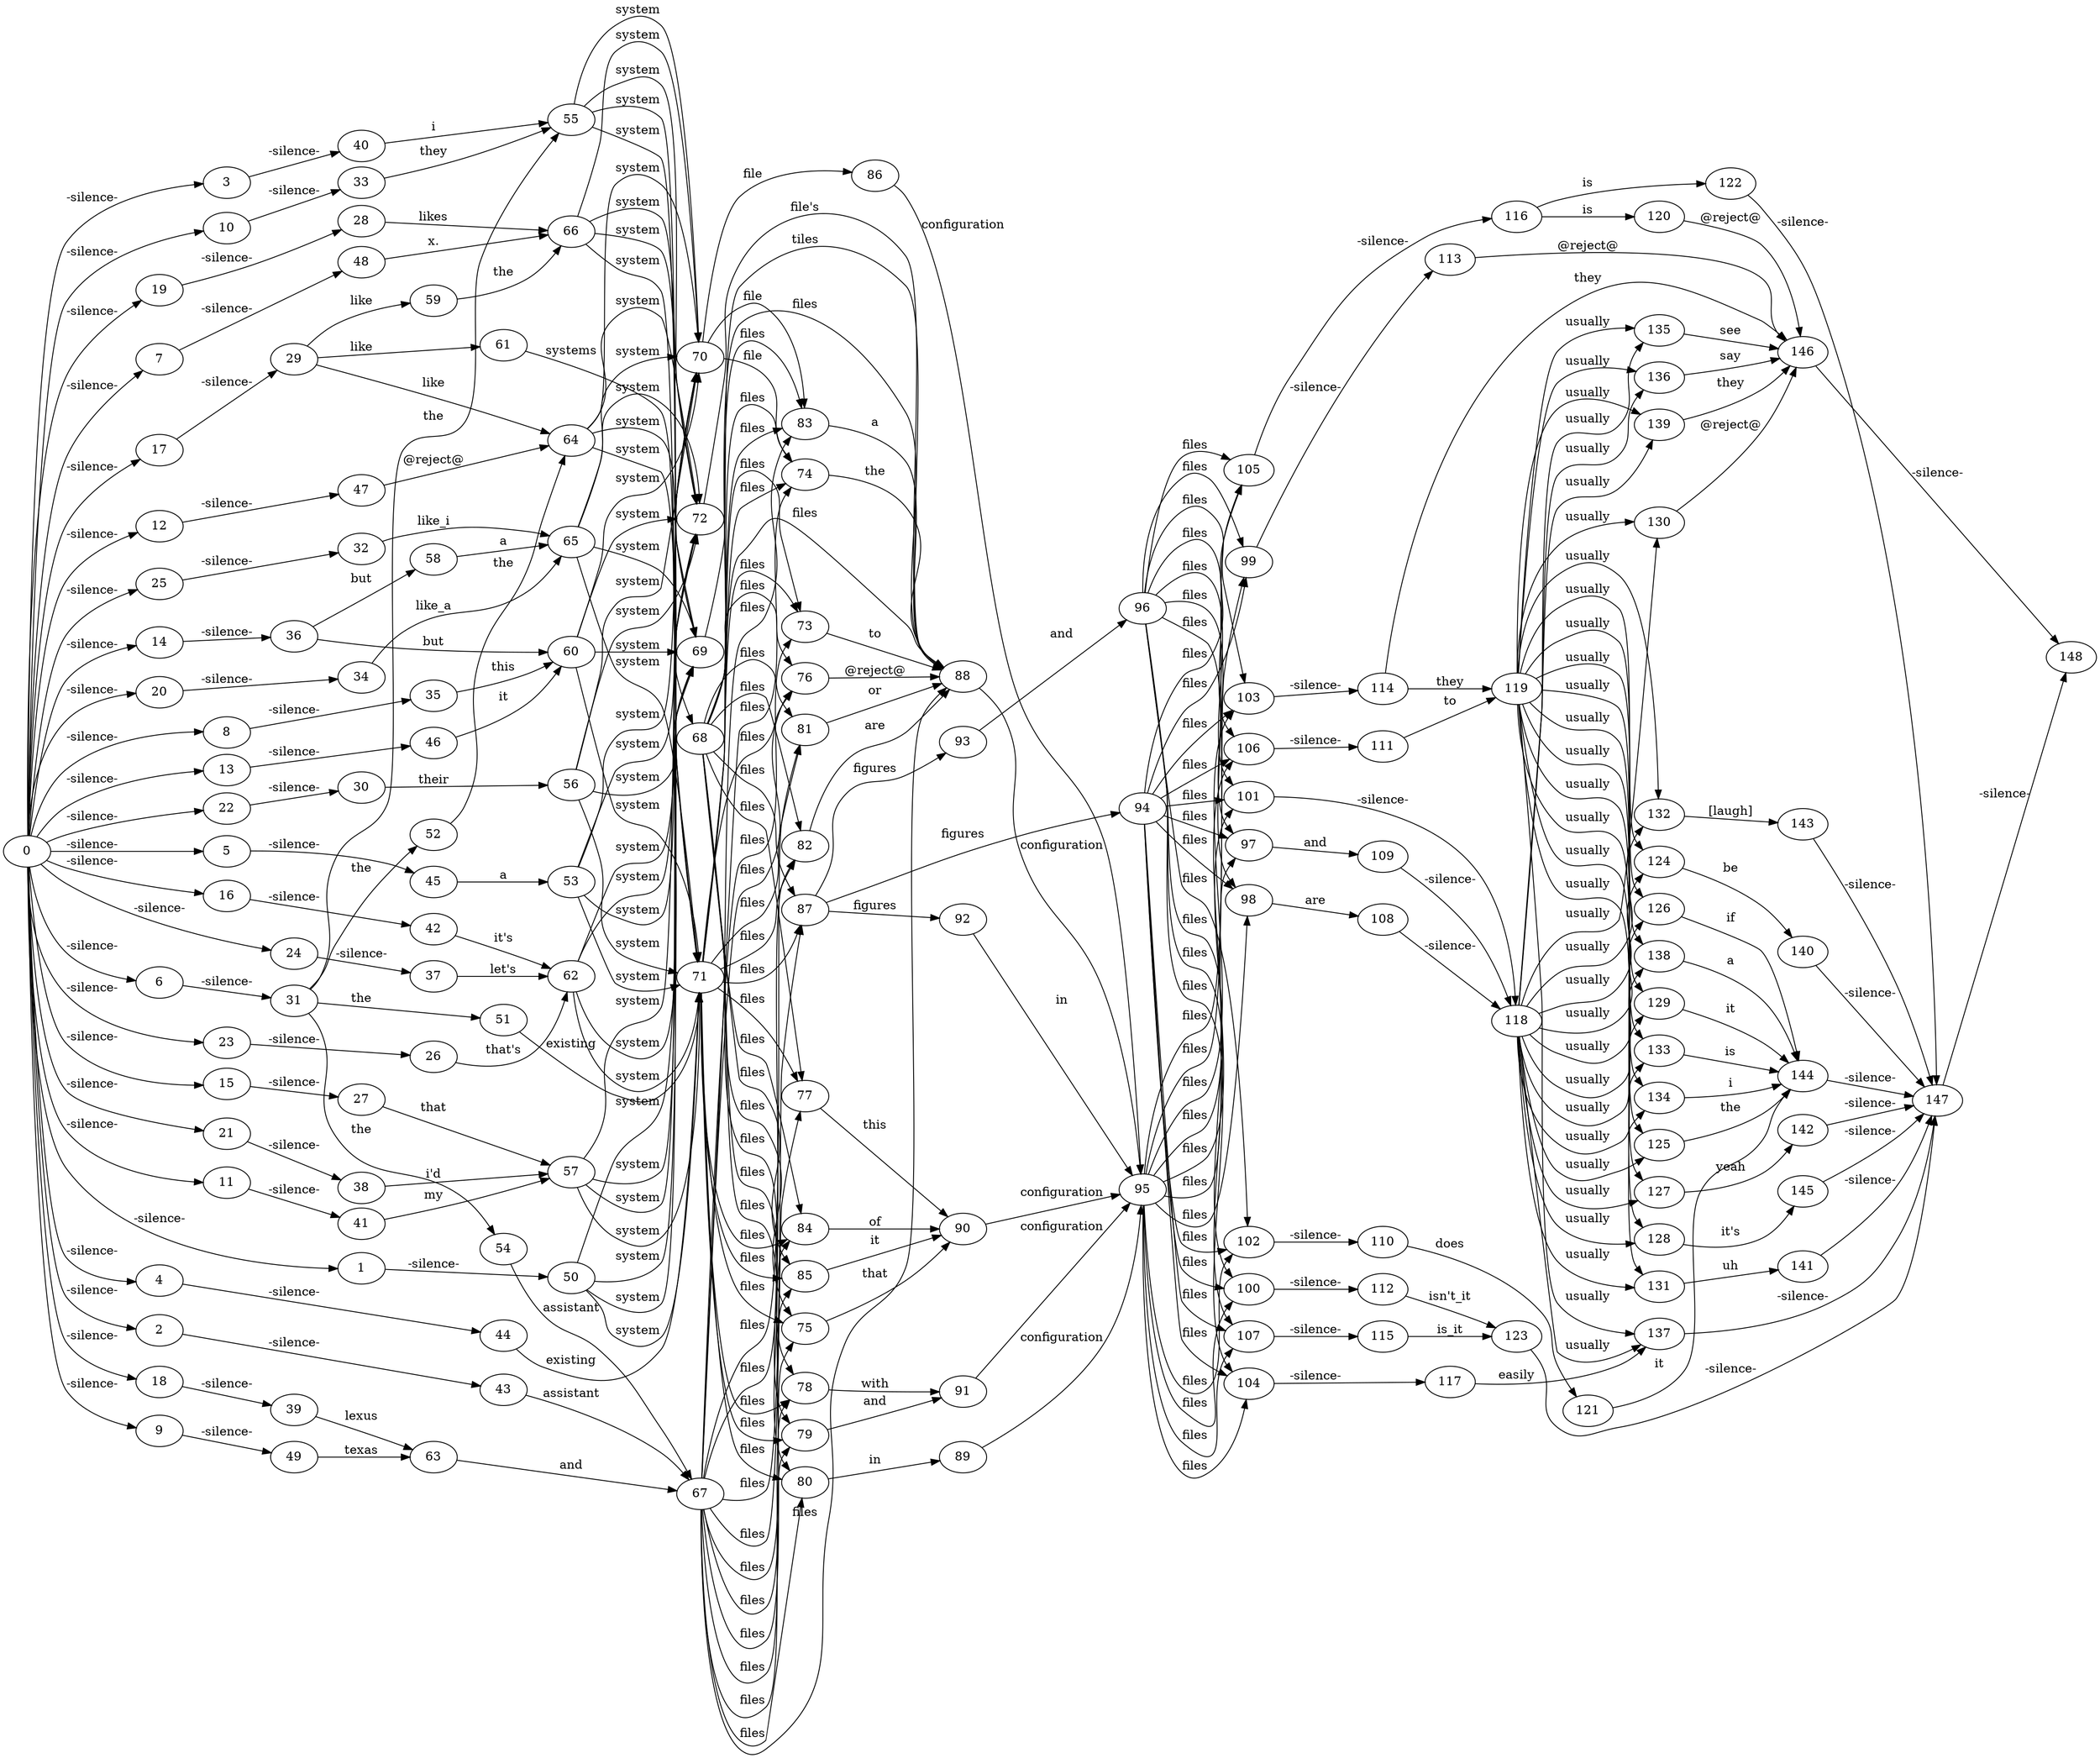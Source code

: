 digraph g {
    rankdir="LR"
0 -> 1  [label = "-silence-"]
0 -> 2  [label = "-silence-"]
0 -> 3  [label = "-silence-"]
0 -> 4  [label = "-silence-"]
0 -> 5  [label = "-silence-"]
0 -> 6  [label = "-silence-"]
0 -> 7  [label = "-silence-"]
0 -> 8  [label = "-silence-"]
0 -> 9  [label = "-silence-"]
0 -> 10  [label = "-silence-"]
0 -> 11  [label = "-silence-"]
0 -> 12  [label = "-silence-"]
0 -> 13  [label = "-silence-"]
0 -> 14  [label = "-silence-"]
0 -> 15  [label = "-silence-"]
0 -> 16  [label = "-silence-"]
0 -> 17  [label = "-silence-"]
0 -> 18  [label = "-silence-"]
0 -> 19  [label = "-silence-"]
0 -> 20  [label = "-silence-"]
0 -> 21  [label = "-silence-"]
0 -> 22  [label = "-silence-"]
0 -> 23  [label = "-silence-"]
0 -> 24  [label = "-silence-"]
0 -> 25  [label = "-silence-"]
1 -> 50  [label = "-silence-"]
2 -> 43  [label = "-silence-"]
3 -> 40  [label = "-silence-"]
4 -> 44  [label = "-silence-"]
5 -> 45  [label = "-silence-"]
6 -> 31  [label = "-silence-"]
7 -> 48  [label = "-silence-"]
8 -> 35  [label = "-silence-"]
9 -> 49  [label = "-silence-"]
10 -> 33  [label = "-silence-"]
11 -> 41  [label = "-silence-"]
12 -> 47  [label = "-silence-"]
13 -> 46  [label = "-silence-"]
14 -> 36  [label = "-silence-"]
15 -> 27  [label = "-silence-"]
16 -> 42  [label = "-silence-"]
17 -> 29  [label = "-silence-"]
18 -> 39  [label = "-silence-"]
19 -> 28  [label = "-silence-"]
20 -> 34  [label = "-silence-"]
21 -> 38  [label = "-silence-"]
22 -> 30  [label = "-silence-"]
23 -> 26  [label = "-silence-"]
24 -> 37  [label = "-silence-"]
25 -> 32  [label = "-silence-"]
26 -> 62  [label = "that's"]
27 -> 57  [label = "that"]
28 -> 66  [label = "likes"]
29 -> 59  [label = "like"]
29 -> 61  [label = "like"]
29 -> 64  [label = "like"]
30 -> 56  [label = "their"]
31 -> 51  [label = "the"]
31 -> 52  [label = "the"]
31 -> 54  [label = "the"]
31 -> 55  [label = "the"]
32 -> 65  [label = "like_i"]
33 -> 55  [label = "they"]
34 -> 65  [label = "like_a"]
35 -> 60  [label = "this"]
36 -> 58  [label = "but"]
36 -> 60  [label = "but"]
37 -> 62  [label = "let's"]
38 -> 57  [label = "i'd"]
39 -> 63  [label = "lexus"]
40 -> 55  [label = "i"]
41 -> 57  [label = "my"]
42 -> 62  [label = "it's"]
43 -> 67  [label = "assistant"]
44 -> 71  [label = "existing"]
45 -> 53  [label = "a"]
46 -> 60  [label = "it"]
47 -> 64  [label = "@reject@"]
48 -> 66  [label = "x."]
49 -> 63  [label = "texas"]
50 -> 69  [label = "system"]
50 -> 70  [label = "system"]
50 -> 71  [label = "system"]
50 -> 72  [label = "system"]
51 -> 71  [label = "existing"]
52 -> 64  [label = "the"]
53 -> 69  [label = "system"]
53 -> 70  [label = "system"]
53 -> 71  [label = "system"]
53 -> 72  [label = "system"]
54 -> 67  [label = "assistant"]
55 -> 69  [label = "system"]
55 -> 70  [label = "system"]
55 -> 71  [label = "system"]
55 -> 72  [label = "system"]
56 -> 69  [label = "system"]
56 -> 70  [label = "system"]
56 -> 71  [label = "system"]
56 -> 72  [label = "system"]
57 -> 69  [label = "system"]
57 -> 70  [label = "system"]
57 -> 71  [label = "system"]
57 -> 72  [label = "system"]
58 -> 65  [label = "a"]
59 -> 66  [label = "the"]
60 -> 69  [label = "system"]
60 -> 70  [label = "system"]
60 -> 71  [label = "system"]
60 -> 72  [label = "system"]
61 -> 68  [label = "systems"]
62 -> 69  [label = "system"]
62 -> 70  [label = "system"]
62 -> 71  [label = "system"]
62 -> 72  [label = "system"]
63 -> 67  [label = "and"]
64 -> 69  [label = "system"]
64 -> 70  [label = "system"]
64 -> 71  [label = "system"]
64 -> 72  [label = "system"]
65 -> 69  [label = "system"]
65 -> 70  [label = "system"]
65 -> 71  [label = "system"]
65 -> 72  [label = "system"]
66 -> 69  [label = "system"]
66 -> 70  [label = "system"]
66 -> 71  [label = "system"]
66 -> 72  [label = "system"]
67 -> 73  [label = "files"]
67 -> 74  [label = "files"]
67 -> 75  [label = "files"]
67 -> 76  [label = "files"]
67 -> 77  [label = "files"]
67 -> 78  [label = "files"]
67 -> 79  [label = "files"]
67 -> 80  [label = "files"]
67 -> 81  [label = "files"]
67 -> 82  [label = "files"]
67 -> 83  [label = "files"]
67 -> 84  [label = "files"]
67 -> 85  [label = "files"]
67 -> 87  [label = "files"]
67 -> 88  [label = "files"]
68 -> 73  [label = "files"]
68 -> 74  [label = "files"]
68 -> 75  [label = "files"]
68 -> 76  [label = "files"]
68 -> 77  [label = "files"]
68 -> 78  [label = "files"]
68 -> 79  [label = "files"]
68 -> 80  [label = "files"]
68 -> 81  [label = "files"]
68 -> 82  [label = "files"]
68 -> 83  [label = "files"]
68 -> 84  [label = "files"]
68 -> 85  [label = "files"]
68 -> 87  [label = "files"]
68 -> 88  [label = "files"]
69 -> 88  [label = "tiles"]
70 -> 74  [label = "file"]
70 -> 83  [label = "file"]
70 -> 86  [label = "file"]
71 -> 73  [label = "files"]
71 -> 74  [label = "files"]
71 -> 75  [label = "files"]
71 -> 76  [label = "files"]
71 -> 77  [label = "files"]
71 -> 78  [label = "files"]
71 -> 79  [label = "files"]
71 -> 80  [label = "files"]
71 -> 81  [label = "files"]
71 -> 82  [label = "files"]
71 -> 83  [label = "files"]
71 -> 84  [label = "files"]
71 -> 85  [label = "files"]
71 -> 87  [label = "files"]
71 -> 88  [label = "files"]
72 -> 88  [label = "file's"]
73 -> 88  [label = "to"]
74 -> 88  [label = "the"]
75 -> 90  [label = "that"]
76 -> 88  [label = "@reject@"]
77 -> 90  [label = "this"]
78 -> 91  [label = "with"]
79 -> 91  [label = "and"]
80 -> 89  [label = "in"]
81 -> 88  [label = "or"]
82 -> 88  [label = "are"]
83 -> 88  [label = "a"]
84 -> 90  [label = "of"]
85 -> 90  [label = "it"]
86 -> 95  [label = "configuration"]
87 -> 92  [label = "figures"]
87 -> 93  [label = "figures"]
87 -> 94  [label = "figures"]
88 -> 95  [label = "configuration"]
89 -> 95  [label = "configuration"]
90 -> 95  [label = "configuration"]
91 -> 95  [label = "configuration"]
92 -> 95  [label = "in"]
93 -> 96  [label = "and"]
94 -> 97  [label = "files"]
94 -> 98  [label = "files"]
94 -> 99  [label = "files"]
94 -> 100  [label = "files"]
94 -> 101  [label = "files"]
94 -> 102  [label = "files"]
94 -> 103  [label = "files"]
94 -> 104  [label = "files"]
94 -> 105  [label = "files"]
94 -> 106  [label = "files"]
94 -> 107  [label = "files"]
95 -> 97  [label = "files"]
95 -> 98  [label = "files"]
95 -> 99  [label = "files"]
95 -> 100  [label = "files"]
95 -> 101  [label = "files"]
95 -> 102  [label = "files"]
95 -> 103  [label = "files"]
95 -> 104  [label = "files"]
95 -> 105  [label = "files"]
95 -> 106  [label = "files"]
95 -> 107  [label = "files"]
96 -> 97  [label = "files"]
96 -> 98  [label = "files"]
96 -> 99  [label = "files"]
96 -> 100  [label = "files"]
96 -> 101  [label = "files"]
96 -> 102  [label = "files"]
96 -> 103  [label = "files"]
96 -> 104  [label = "files"]
96 -> 105  [label = "files"]
96 -> 106  [label = "files"]
96 -> 107  [label = "files"]
97 -> 109  [label = "and"]
98 -> 108  [label = "are"]
99 -> 113  [label = "-silence-"]
100 -> 112  [label = "-silence-"]
101 -> 118  [label = "-silence-"]
102 -> 110  [label = "-silence-"]
103 -> 114  [label = "-silence-"]
104 -> 117  [label = "-silence-"]
105 -> 116  [label = "-silence-"]
106 -> 111  [label = "-silence-"]
107 -> 115  [label = "-silence-"]
108 -> 118  [label = "-silence-"]
109 -> 118  [label = "-silence-"]
110 -> 121  [label = "does"]
111 -> 119  [label = "to"]
112 -> 123  [label = "isn't_it"]
113 -> 146  [label = "@reject@"]
114 -> 119  [label = "they"]
114 -> 146  [label = "they"]
115 -> 123  [label = "is_it"]
116 -> 120  [label = "is"]
116 -> 122  [label = "is"]
117 -> 137  [label = "easily"]
118 -> 124  [label = "usually"]
118 -> 125  [label = "usually"]
118 -> 126  [label = "usually"]
118 -> 127  [label = "usually"]
118 -> 128  [label = "usually"]
118 -> 129  [label = "usually"]
118 -> 130  [label = "usually"]
118 -> 131  [label = "usually"]
118 -> 132  [label = "usually"]
118 -> 133  [label = "usually"]
118 -> 134  [label = "usually"]
118 -> 135  [label = "usually"]
118 -> 136  [label = "usually"]
118 -> 137  [label = "usually"]
118 -> 138  [label = "usually"]
118 -> 139  [label = "usually"]
119 -> 124  [label = "usually"]
119 -> 125  [label = "usually"]
119 -> 126  [label = "usually"]
119 -> 127  [label = "usually"]
119 -> 128  [label = "usually"]
119 -> 129  [label = "usually"]
119 -> 130  [label = "usually"]
119 -> 131  [label = "usually"]
119 -> 132  [label = "usually"]
119 -> 133  [label = "usually"]
119 -> 134  [label = "usually"]
119 -> 135  [label = "usually"]
119 -> 136  [label = "usually"]
119 -> 137  [label = "usually"]
119 -> 138  [label = "usually"]
119 -> 139  [label = "usually"]
120 -> 146  [label = "@reject@"]
121 -> 144  [label = "it"]
122 -> 147  [label = "-silence-"]
123 -> 147  [label = "-silence-"]
124 -> 140  [label = "be"]
125 -> 144  [label = "the"]
126 -> 144  [label = "if"]
127 -> 142  [label = "yeah"]
128 -> 145  [label = "it's"]
129 -> 144  [label = "it"]
130 -> 146  [label = "@reject@"]
131 -> 141  [label = "uh"]
132 -> 143  [label = "[laugh]"]
133 -> 144  [label = "is"]
134 -> 144  [label = "i"]
135 -> 146  [label = "see"]
136 -> 146  [label = "say"]
137 -> 147  [label = "-silence-"]
138 -> 144  [label = "a"]
139 -> 146  [label = "they"]
140 -> 147  [label = "-silence-"]
141 -> 147  [label = "-silence-"]
142 -> 147  [label = "-silence-"]
143 -> 147  [label = "-silence-"]
144 -> 147  [label = "-silence-"]
145 -> 147  [label = "-silence-"]
146 -> 148  [label = "-silence-"]
147 -> 148  [label = "-silence-"]
}